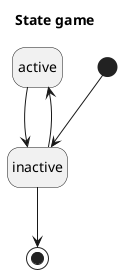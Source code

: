 @startuml
title State game
hide empty description
[*] --> inactive
inactive --> active
active -> inactive
inactive --> [*]
@enduml